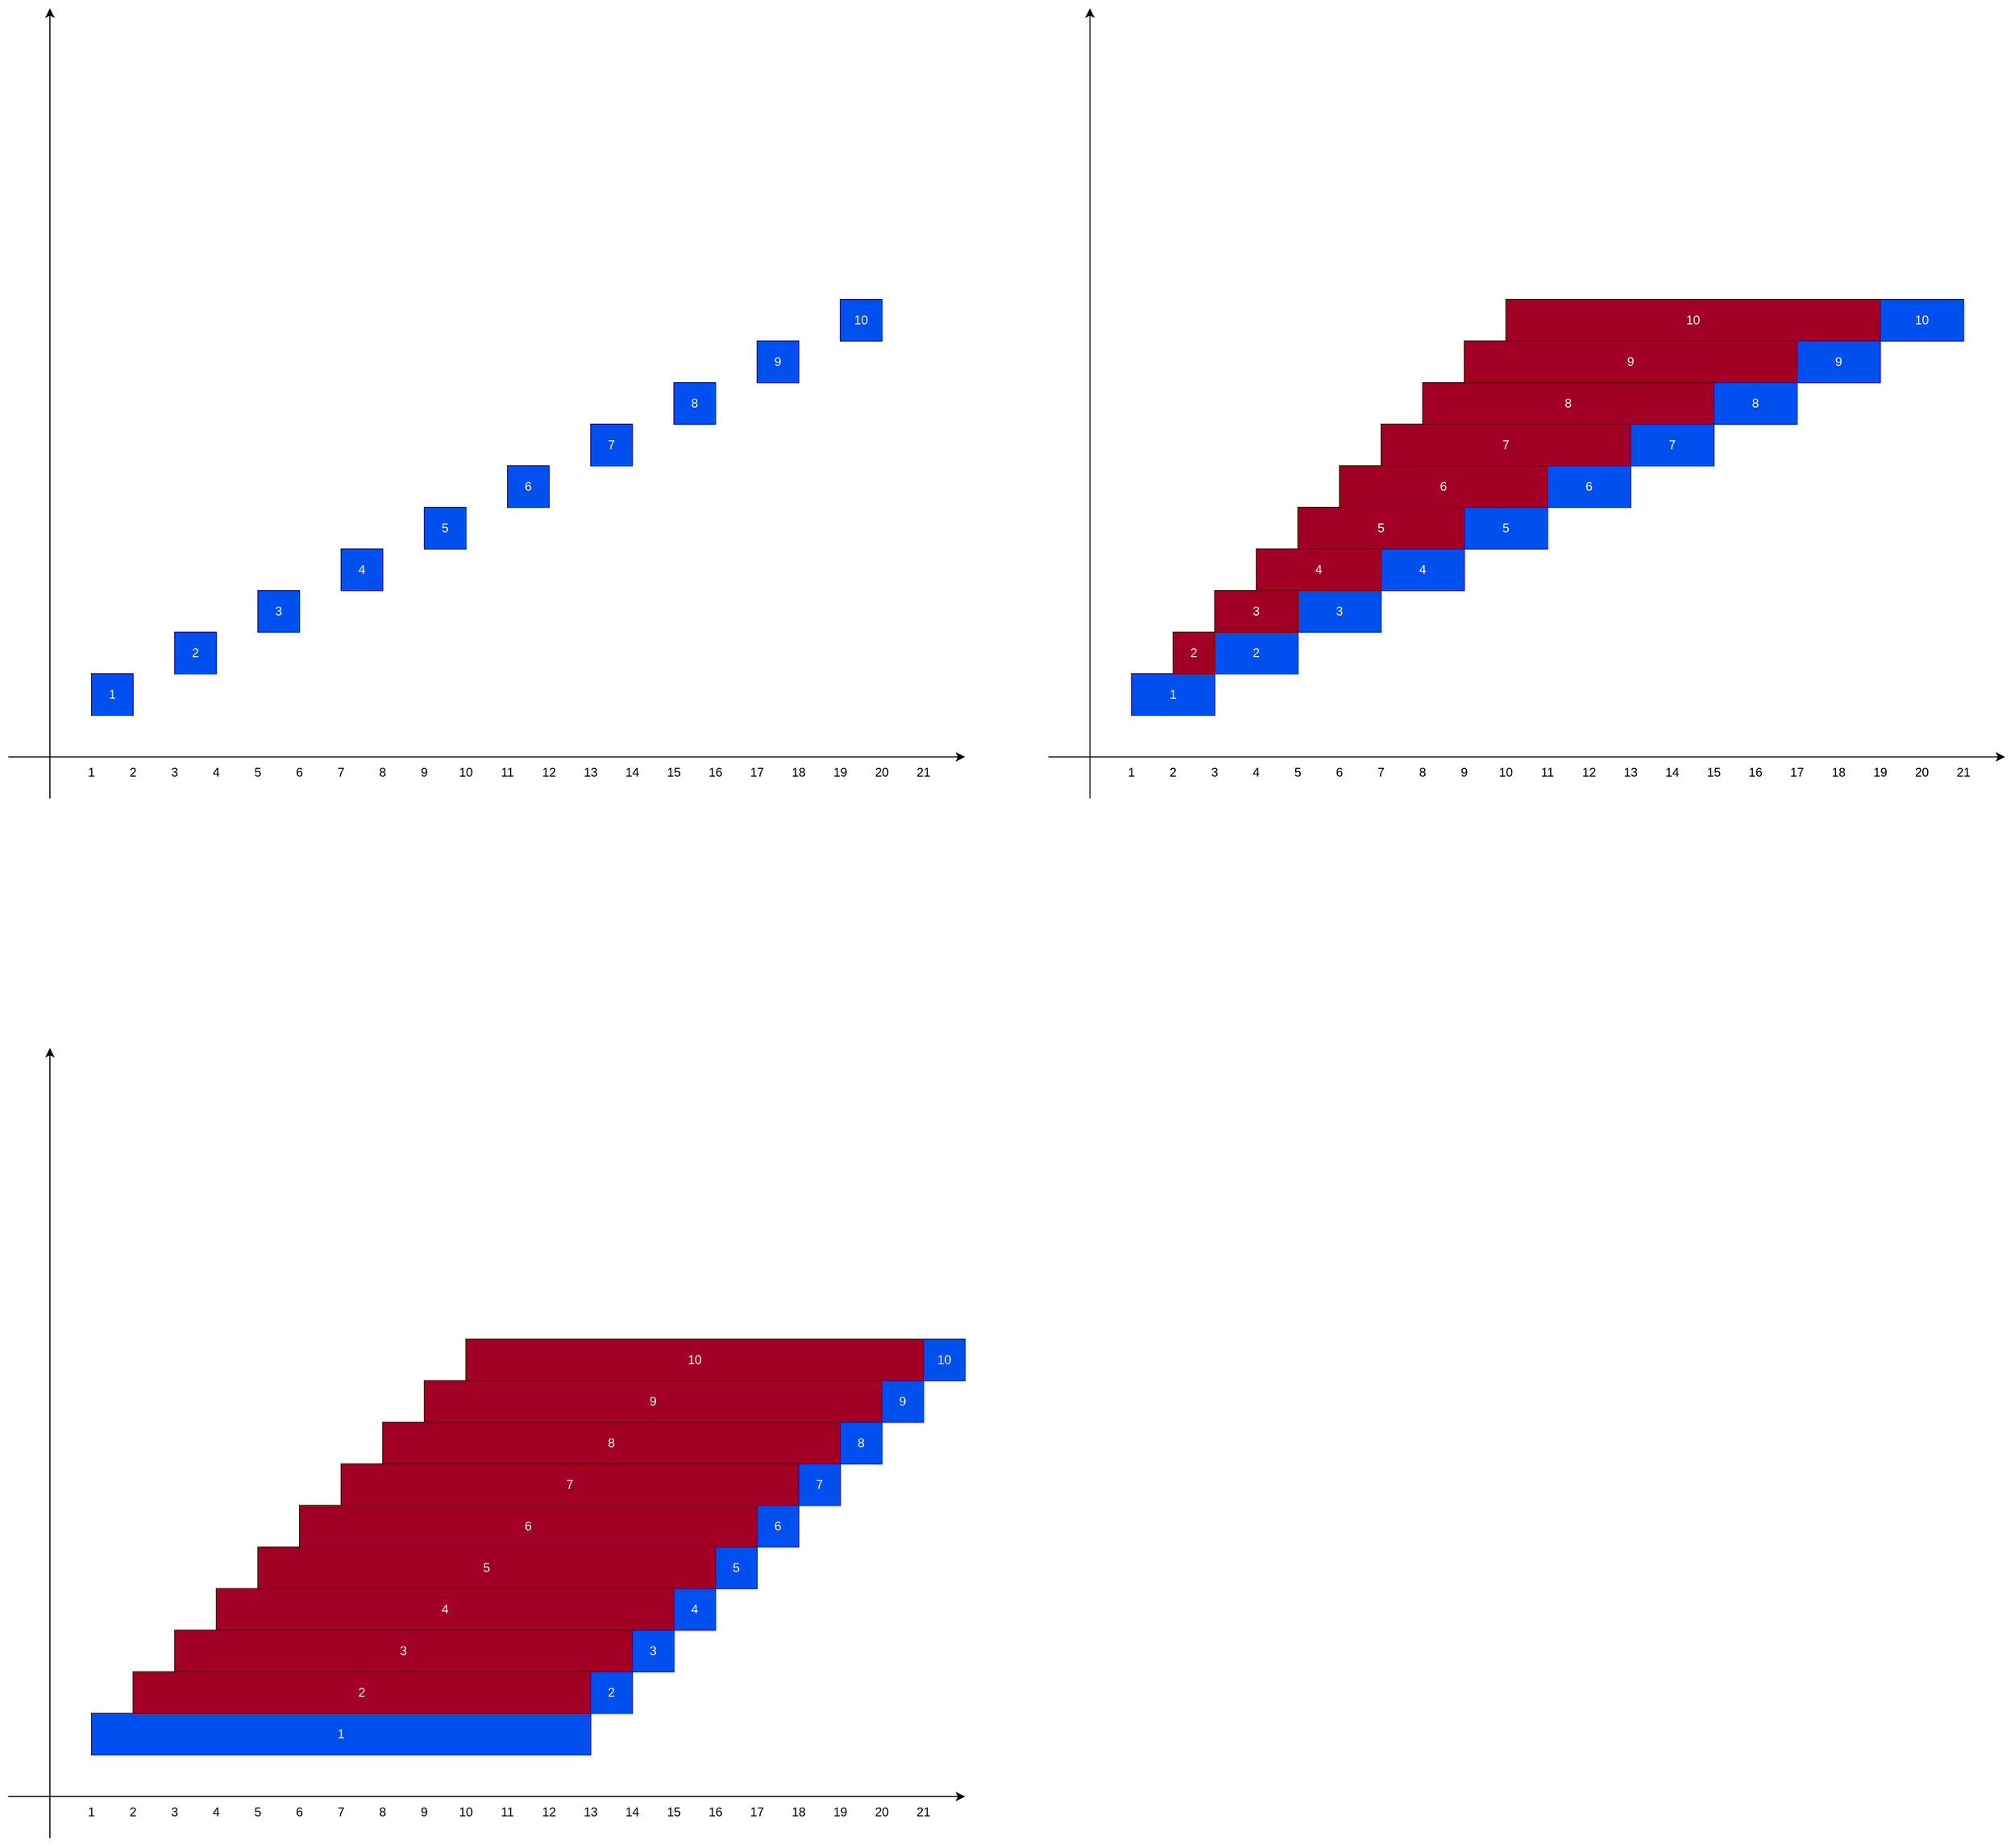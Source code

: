 <mxfile version="15.8.7" type="device"><diagram id="nKmmwHp6VMX2X4QQBpgM" name="페이지-1"><mxGraphModel dx="2844" dy="1714" grid="1" gridSize="10" guides="1" tooltips="1" connect="1" arrows="1" fold="1" page="1" pageScale="1" pageWidth="1000" pageHeight="1000" math="0" shadow="0"><root><mxCell id="0"/><mxCell id="1" parent="0"/><mxCell id="dBkZI5gRMT63naUvql8w-2" value="" style="endArrow=classic;html=1;rounded=0;" edge="1" parent="1"><mxGeometry width="50" height="50" relative="1" as="geometry"><mxPoint x="80" y="800" as="sourcePoint"/><mxPoint x="80" y="40" as="targetPoint"/></mxGeometry></mxCell><mxCell id="dBkZI5gRMT63naUvql8w-3" value="" style="endArrow=classic;html=1;rounded=0;" edge="1" parent="1"><mxGeometry width="50" height="50" relative="1" as="geometry"><mxPoint x="40" y="760" as="sourcePoint"/><mxPoint x="960" y="760" as="targetPoint"/></mxGeometry></mxCell><mxCell id="dBkZI5gRMT63naUvql8w-4" value="1" style="whiteSpace=wrap;html=1;aspect=fixed;fillColor=#0050ef;fontColor=#ffffff;strokeColor=#001DBC;" vertex="1" parent="1"><mxGeometry x="120" y="680" width="40" height="40" as="geometry"/></mxCell><mxCell id="dBkZI5gRMT63naUvql8w-5" value="2" style="whiteSpace=wrap;html=1;aspect=fixed;fillColor=#0050ef;fontColor=#ffffff;strokeColor=#001DBC;" vertex="1" parent="1"><mxGeometry x="200" y="640" width="40" height="40" as="geometry"/></mxCell><mxCell id="dBkZI5gRMT63naUvql8w-6" value="3" style="whiteSpace=wrap;html=1;aspect=fixed;fillColor=#0050ef;fontColor=#ffffff;strokeColor=#001DBC;" vertex="1" parent="1"><mxGeometry x="280" y="600" width="40" height="40" as="geometry"/></mxCell><mxCell id="dBkZI5gRMT63naUvql8w-7" value="4" style="whiteSpace=wrap;html=1;aspect=fixed;fillColor=#0050ef;fontColor=#ffffff;strokeColor=#001DBC;" vertex="1" parent="1"><mxGeometry x="360" y="560" width="40" height="40" as="geometry"/></mxCell><mxCell id="dBkZI5gRMT63naUvql8w-8" value="5" style="whiteSpace=wrap;html=1;aspect=fixed;fillColor=#0050ef;fontColor=#ffffff;strokeColor=#001DBC;" vertex="1" parent="1"><mxGeometry x="440" y="520" width="40" height="40" as="geometry"/></mxCell><mxCell id="dBkZI5gRMT63naUvql8w-9" value="6" style="whiteSpace=wrap;html=1;aspect=fixed;fillColor=#0050ef;fontColor=#ffffff;strokeColor=#001DBC;" vertex="1" parent="1"><mxGeometry x="520" y="480" width="40" height="40" as="geometry"/></mxCell><mxCell id="dBkZI5gRMT63naUvql8w-10" value="7" style="whiteSpace=wrap;html=1;aspect=fixed;fillColor=#0050ef;fontColor=#ffffff;strokeColor=#001DBC;" vertex="1" parent="1"><mxGeometry x="600" y="440" width="40" height="40" as="geometry"/></mxCell><mxCell id="dBkZI5gRMT63naUvql8w-11" value="8" style="whiteSpace=wrap;html=1;aspect=fixed;fillColor=#0050ef;fontColor=#ffffff;strokeColor=#001DBC;" vertex="1" parent="1"><mxGeometry x="680" y="400" width="40" height="40" as="geometry"/></mxCell><mxCell id="dBkZI5gRMT63naUvql8w-12" value="9" style="whiteSpace=wrap;html=1;aspect=fixed;fillColor=#0050ef;fontColor=#ffffff;strokeColor=#001DBC;" vertex="1" parent="1"><mxGeometry x="760" y="360" width="40" height="40" as="geometry"/></mxCell><mxCell id="dBkZI5gRMT63naUvql8w-13" value="10" style="whiteSpace=wrap;html=1;aspect=fixed;fillColor=#0050ef;fontColor=#ffffff;strokeColor=#001DBC;" vertex="1" parent="1"><mxGeometry x="840" y="320" width="40" height="40" as="geometry"/></mxCell><mxCell id="dBkZI5gRMT63naUvql8w-14" value="1" style="text;html=1;strokeColor=none;fillColor=none;align=center;verticalAlign=middle;whiteSpace=wrap;rounded=0;" vertex="1" parent="1"><mxGeometry x="110" y="760" width="20" height="30" as="geometry"/></mxCell><mxCell id="dBkZI5gRMT63naUvql8w-15" value="2" style="text;html=1;strokeColor=none;fillColor=none;align=center;verticalAlign=middle;whiteSpace=wrap;rounded=0;" vertex="1" parent="1"><mxGeometry x="150" y="760" width="20" height="30" as="geometry"/></mxCell><mxCell id="dBkZI5gRMT63naUvql8w-16" value="3" style="text;html=1;strokeColor=none;fillColor=none;align=center;verticalAlign=middle;whiteSpace=wrap;rounded=0;" vertex="1" parent="1"><mxGeometry x="190" y="760" width="20" height="30" as="geometry"/></mxCell><mxCell id="dBkZI5gRMT63naUvql8w-17" value="6" style="text;html=1;strokeColor=none;fillColor=none;align=center;verticalAlign=middle;whiteSpace=wrap;rounded=0;" vertex="1" parent="1"><mxGeometry x="310" y="760" width="20" height="30" as="geometry"/></mxCell><mxCell id="dBkZI5gRMT63naUvql8w-18" value="5" style="text;html=1;strokeColor=none;fillColor=none;align=center;verticalAlign=middle;whiteSpace=wrap;rounded=0;" vertex="1" parent="1"><mxGeometry x="270" y="760" width="20" height="30" as="geometry"/></mxCell><mxCell id="dBkZI5gRMT63naUvql8w-19" value="4" style="text;html=1;strokeColor=none;fillColor=none;align=center;verticalAlign=middle;whiteSpace=wrap;rounded=0;" vertex="1" parent="1"><mxGeometry x="230" y="760" width="20" height="30" as="geometry"/></mxCell><mxCell id="dBkZI5gRMT63naUvql8w-20" value="9" style="text;html=1;strokeColor=none;fillColor=none;align=center;verticalAlign=middle;whiteSpace=wrap;rounded=0;" vertex="1" parent="1"><mxGeometry x="430" y="760" width="20" height="30" as="geometry"/></mxCell><mxCell id="dBkZI5gRMT63naUvql8w-21" value="8" style="text;html=1;strokeColor=none;fillColor=none;align=center;verticalAlign=middle;whiteSpace=wrap;rounded=0;" vertex="1" parent="1"><mxGeometry x="390" y="760" width="20" height="30" as="geometry"/></mxCell><mxCell id="dBkZI5gRMT63naUvql8w-22" value="7" style="text;html=1;strokeColor=none;fillColor=none;align=center;verticalAlign=middle;whiteSpace=wrap;rounded=0;" vertex="1" parent="1"><mxGeometry x="350" y="760" width="20" height="30" as="geometry"/></mxCell><mxCell id="dBkZI5gRMT63naUvql8w-23" value="12" style="text;html=1;strokeColor=none;fillColor=none;align=center;verticalAlign=middle;whiteSpace=wrap;rounded=0;" vertex="1" parent="1"><mxGeometry x="550" y="760" width="20" height="30" as="geometry"/></mxCell><mxCell id="dBkZI5gRMT63naUvql8w-24" value="11" style="text;html=1;strokeColor=none;fillColor=none;align=center;verticalAlign=middle;whiteSpace=wrap;rounded=0;" vertex="1" parent="1"><mxGeometry x="510" y="760" width="20" height="30" as="geometry"/></mxCell><mxCell id="dBkZI5gRMT63naUvql8w-25" value="10" style="text;html=1;strokeColor=none;fillColor=none;align=center;verticalAlign=middle;whiteSpace=wrap;rounded=0;" vertex="1" parent="1"><mxGeometry x="470" y="760" width="20" height="30" as="geometry"/></mxCell><mxCell id="dBkZI5gRMT63naUvql8w-26" value="15" style="text;html=1;strokeColor=none;fillColor=none;align=center;verticalAlign=middle;whiteSpace=wrap;rounded=0;" vertex="1" parent="1"><mxGeometry x="670" y="760" width="20" height="30" as="geometry"/></mxCell><mxCell id="dBkZI5gRMT63naUvql8w-27" value="14" style="text;html=1;strokeColor=none;fillColor=none;align=center;verticalAlign=middle;whiteSpace=wrap;rounded=0;" vertex="1" parent="1"><mxGeometry x="630" y="760" width="20" height="30" as="geometry"/></mxCell><mxCell id="dBkZI5gRMT63naUvql8w-28" value="13" style="text;html=1;strokeColor=none;fillColor=none;align=center;verticalAlign=middle;whiteSpace=wrap;rounded=0;" vertex="1" parent="1"><mxGeometry x="590" y="760" width="20" height="30" as="geometry"/></mxCell><mxCell id="dBkZI5gRMT63naUvql8w-29" value="18" style="text;html=1;strokeColor=none;fillColor=none;align=center;verticalAlign=middle;whiteSpace=wrap;rounded=0;" vertex="1" parent="1"><mxGeometry x="790" y="760" width="20" height="30" as="geometry"/></mxCell><mxCell id="dBkZI5gRMT63naUvql8w-30" value="17" style="text;html=1;strokeColor=none;fillColor=none;align=center;verticalAlign=middle;whiteSpace=wrap;rounded=0;" vertex="1" parent="1"><mxGeometry x="750" y="760" width="20" height="30" as="geometry"/></mxCell><mxCell id="dBkZI5gRMT63naUvql8w-31" value="16" style="text;html=1;strokeColor=none;fillColor=none;align=center;verticalAlign=middle;whiteSpace=wrap;rounded=0;" vertex="1" parent="1"><mxGeometry x="710" y="760" width="20" height="30" as="geometry"/></mxCell><mxCell id="dBkZI5gRMT63naUvql8w-32" value="21" style="text;html=1;strokeColor=none;fillColor=none;align=center;verticalAlign=middle;whiteSpace=wrap;rounded=0;" vertex="1" parent="1"><mxGeometry x="910" y="760" width="20" height="30" as="geometry"/></mxCell><mxCell id="dBkZI5gRMT63naUvql8w-33" value="20" style="text;html=1;strokeColor=none;fillColor=none;align=center;verticalAlign=middle;whiteSpace=wrap;rounded=0;" vertex="1" parent="1"><mxGeometry x="870" y="760" width="20" height="30" as="geometry"/></mxCell><mxCell id="dBkZI5gRMT63naUvql8w-34" value="19" style="text;html=1;strokeColor=none;fillColor=none;align=center;verticalAlign=middle;whiteSpace=wrap;rounded=0;" vertex="1" parent="1"><mxGeometry x="830" y="760" width="20" height="30" as="geometry"/></mxCell><mxCell id="dBkZI5gRMT63naUvql8w-36" value="" style="endArrow=classic;html=1;rounded=0;" edge="1" parent="1"><mxGeometry width="50" height="50" relative="1" as="geometry"><mxPoint x="1080" y="800" as="sourcePoint"/><mxPoint x="1080" y="40" as="targetPoint"/></mxGeometry></mxCell><mxCell id="dBkZI5gRMT63naUvql8w-37" value="" style="endArrow=classic;html=1;rounded=0;" edge="1" parent="1"><mxGeometry width="50" height="50" relative="1" as="geometry"><mxPoint x="1040" y="760" as="sourcePoint"/><mxPoint x="1960" y="760" as="targetPoint"/></mxGeometry></mxCell><mxCell id="dBkZI5gRMT63naUvql8w-48" value="1" style="text;html=1;strokeColor=none;fillColor=none;align=center;verticalAlign=middle;whiteSpace=wrap;rounded=0;" vertex="1" parent="1"><mxGeometry x="1110" y="760" width="20" height="30" as="geometry"/></mxCell><mxCell id="dBkZI5gRMT63naUvql8w-49" value="2" style="text;html=1;strokeColor=none;fillColor=none;align=center;verticalAlign=middle;whiteSpace=wrap;rounded=0;" vertex="1" parent="1"><mxGeometry x="1150" y="760" width="20" height="30" as="geometry"/></mxCell><mxCell id="dBkZI5gRMT63naUvql8w-50" value="3" style="text;html=1;strokeColor=none;fillColor=none;align=center;verticalAlign=middle;whiteSpace=wrap;rounded=0;" vertex="1" parent="1"><mxGeometry x="1190" y="760" width="20" height="30" as="geometry"/></mxCell><mxCell id="dBkZI5gRMT63naUvql8w-51" value="6" style="text;html=1;strokeColor=none;fillColor=none;align=center;verticalAlign=middle;whiteSpace=wrap;rounded=0;" vertex="1" parent="1"><mxGeometry x="1310" y="760" width="20" height="30" as="geometry"/></mxCell><mxCell id="dBkZI5gRMT63naUvql8w-52" value="5" style="text;html=1;strokeColor=none;fillColor=none;align=center;verticalAlign=middle;whiteSpace=wrap;rounded=0;" vertex="1" parent="1"><mxGeometry x="1270" y="760" width="20" height="30" as="geometry"/></mxCell><mxCell id="dBkZI5gRMT63naUvql8w-53" value="4" style="text;html=1;strokeColor=none;fillColor=none;align=center;verticalAlign=middle;whiteSpace=wrap;rounded=0;" vertex="1" parent="1"><mxGeometry x="1230" y="760" width="20" height="30" as="geometry"/></mxCell><mxCell id="dBkZI5gRMT63naUvql8w-54" value="9" style="text;html=1;strokeColor=none;fillColor=none;align=center;verticalAlign=middle;whiteSpace=wrap;rounded=0;" vertex="1" parent="1"><mxGeometry x="1430" y="760" width="20" height="30" as="geometry"/></mxCell><mxCell id="dBkZI5gRMT63naUvql8w-55" value="8" style="text;html=1;strokeColor=none;fillColor=none;align=center;verticalAlign=middle;whiteSpace=wrap;rounded=0;" vertex="1" parent="1"><mxGeometry x="1390" y="760" width="20" height="30" as="geometry"/></mxCell><mxCell id="dBkZI5gRMT63naUvql8w-56" value="7" style="text;html=1;strokeColor=none;fillColor=none;align=center;verticalAlign=middle;whiteSpace=wrap;rounded=0;" vertex="1" parent="1"><mxGeometry x="1350" y="760" width="20" height="30" as="geometry"/></mxCell><mxCell id="dBkZI5gRMT63naUvql8w-57" value="12" style="text;html=1;strokeColor=none;fillColor=none;align=center;verticalAlign=middle;whiteSpace=wrap;rounded=0;" vertex="1" parent="1"><mxGeometry x="1550" y="760" width="20" height="30" as="geometry"/></mxCell><mxCell id="dBkZI5gRMT63naUvql8w-58" value="11" style="text;html=1;strokeColor=none;fillColor=none;align=center;verticalAlign=middle;whiteSpace=wrap;rounded=0;" vertex="1" parent="1"><mxGeometry x="1510" y="760" width="20" height="30" as="geometry"/></mxCell><mxCell id="dBkZI5gRMT63naUvql8w-59" value="10" style="text;html=1;strokeColor=none;fillColor=none;align=center;verticalAlign=middle;whiteSpace=wrap;rounded=0;" vertex="1" parent="1"><mxGeometry x="1470" y="760" width="20" height="30" as="geometry"/></mxCell><mxCell id="dBkZI5gRMT63naUvql8w-60" value="15" style="text;html=1;strokeColor=none;fillColor=none;align=center;verticalAlign=middle;whiteSpace=wrap;rounded=0;" vertex="1" parent="1"><mxGeometry x="1670" y="760" width="20" height="30" as="geometry"/></mxCell><mxCell id="dBkZI5gRMT63naUvql8w-61" value="14" style="text;html=1;strokeColor=none;fillColor=none;align=center;verticalAlign=middle;whiteSpace=wrap;rounded=0;" vertex="1" parent="1"><mxGeometry x="1630" y="760" width="20" height="30" as="geometry"/></mxCell><mxCell id="dBkZI5gRMT63naUvql8w-62" value="13" style="text;html=1;strokeColor=none;fillColor=none;align=center;verticalAlign=middle;whiteSpace=wrap;rounded=0;" vertex="1" parent="1"><mxGeometry x="1590" y="760" width="20" height="30" as="geometry"/></mxCell><mxCell id="dBkZI5gRMT63naUvql8w-63" value="18" style="text;html=1;strokeColor=none;fillColor=none;align=center;verticalAlign=middle;whiteSpace=wrap;rounded=0;" vertex="1" parent="1"><mxGeometry x="1790" y="760" width="20" height="30" as="geometry"/></mxCell><mxCell id="dBkZI5gRMT63naUvql8w-64" value="17" style="text;html=1;strokeColor=none;fillColor=none;align=center;verticalAlign=middle;whiteSpace=wrap;rounded=0;" vertex="1" parent="1"><mxGeometry x="1750" y="760" width="20" height="30" as="geometry"/></mxCell><mxCell id="dBkZI5gRMT63naUvql8w-65" value="16" style="text;html=1;strokeColor=none;fillColor=none;align=center;verticalAlign=middle;whiteSpace=wrap;rounded=0;" vertex="1" parent="1"><mxGeometry x="1710" y="760" width="20" height="30" as="geometry"/></mxCell><mxCell id="dBkZI5gRMT63naUvql8w-66" value="21" style="text;html=1;strokeColor=none;fillColor=none;align=center;verticalAlign=middle;whiteSpace=wrap;rounded=0;" vertex="1" parent="1"><mxGeometry x="1910" y="760" width="20" height="30" as="geometry"/></mxCell><mxCell id="dBkZI5gRMT63naUvql8w-67" value="20" style="text;html=1;strokeColor=none;fillColor=none;align=center;verticalAlign=middle;whiteSpace=wrap;rounded=0;" vertex="1" parent="1"><mxGeometry x="1870" y="760" width="20" height="30" as="geometry"/></mxCell><mxCell id="dBkZI5gRMT63naUvql8w-68" value="19" style="text;html=1;strokeColor=none;fillColor=none;align=center;verticalAlign=middle;whiteSpace=wrap;rounded=0;" vertex="1" parent="1"><mxGeometry x="1830" y="760" width="20" height="30" as="geometry"/></mxCell><mxCell id="dBkZI5gRMT63naUvql8w-69" value="1" style="rounded=0;whiteSpace=wrap;html=1;fillColor=#0050ef;fontColor=#ffffff;strokeColor=#001DBC;" vertex="1" parent="1"><mxGeometry x="1120" y="680" width="80" height="40" as="geometry"/></mxCell><mxCell id="dBkZI5gRMT63naUvql8w-70" value="2" style="rounded=0;whiteSpace=wrap;html=1;fillColor=#0050ef;fontColor=#ffffff;strokeColor=#001DBC;" vertex="1" parent="1"><mxGeometry x="1200" y="640" width="80" height="40" as="geometry"/></mxCell><mxCell id="dBkZI5gRMT63naUvql8w-71" value="3" style="rounded=0;whiteSpace=wrap;html=1;fillColor=#0050ef;fontColor=#ffffff;strokeColor=#001DBC;" vertex="1" parent="1"><mxGeometry x="1280" y="600" width="80" height="40" as="geometry"/></mxCell><mxCell id="dBkZI5gRMT63naUvql8w-72" value="4" style="rounded=0;whiteSpace=wrap;html=1;fillColor=#a20025;fontColor=#ffffff;strokeColor=#6F0000;" vertex="1" parent="1"><mxGeometry x="1240" y="560" width="120" height="40" as="geometry"/></mxCell><mxCell id="dBkZI5gRMT63naUvql8w-73" value="5" style="rounded=0;whiteSpace=wrap;html=1;fillColor=#a20025;fontColor=#ffffff;strokeColor=#6F0000;" vertex="1" parent="1"><mxGeometry x="1280" y="520" width="160" height="40" as="geometry"/></mxCell><mxCell id="dBkZI5gRMT63naUvql8w-74" value="6" style="rounded=0;whiteSpace=wrap;html=1;fillColor=#a20025;fontColor=#ffffff;strokeColor=#6F0000;" vertex="1" parent="1"><mxGeometry x="1320" y="480" width="200" height="40" as="geometry"/></mxCell><mxCell id="dBkZI5gRMT63naUvql8w-75" value="7" style="rounded=0;whiteSpace=wrap;html=1;fillColor=#a20025;fontColor=#ffffff;strokeColor=#6F0000;" vertex="1" parent="1"><mxGeometry x="1360" y="440" width="240" height="40" as="geometry"/></mxCell><mxCell id="dBkZI5gRMT63naUvql8w-76" value="8" style="rounded=0;whiteSpace=wrap;html=1;fillColor=#a20025;fontColor=#ffffff;strokeColor=#6F0000;" vertex="1" parent="1"><mxGeometry x="1400" y="400" width="280" height="40" as="geometry"/></mxCell><mxCell id="dBkZI5gRMT63naUvql8w-77" value="9" style="rounded=0;whiteSpace=wrap;html=1;fillColor=#a20025;fontColor=#ffffff;strokeColor=#6F0000;" vertex="1" parent="1"><mxGeometry x="1440" y="360" width="320" height="40" as="geometry"/></mxCell><mxCell id="dBkZI5gRMT63naUvql8w-78" value="10" style="rounded=0;whiteSpace=wrap;html=1;fillColor=#a20025;fontColor=#ffffff;strokeColor=#6F0000;" vertex="1" parent="1"><mxGeometry x="1480" y="320" width="360" height="40" as="geometry"/></mxCell><mxCell id="dBkZI5gRMT63naUvql8w-80" value="2" style="rounded=0;whiteSpace=wrap;html=1;fillColor=#a20025;fontColor=#ffffff;strokeColor=#6F0000;" vertex="1" parent="1"><mxGeometry x="1160" y="640" width="40" height="40" as="geometry"/></mxCell><mxCell id="dBkZI5gRMT63naUvql8w-81" value="3" style="rounded=0;whiteSpace=wrap;html=1;fillColor=#a20025;fontColor=#ffffff;strokeColor=#6F0000;" vertex="1" parent="1"><mxGeometry x="1200" y="600" width="80" height="40" as="geometry"/></mxCell><mxCell id="dBkZI5gRMT63naUvql8w-82" value="4" style="rounded=0;whiteSpace=wrap;html=1;fillColor=#0050ef;fontColor=#ffffff;strokeColor=#001DBC;" vertex="1" parent="1"><mxGeometry x="1360" y="560" width="80" height="40" as="geometry"/></mxCell><mxCell id="dBkZI5gRMT63naUvql8w-83" value="5" style="rounded=0;whiteSpace=wrap;html=1;fillColor=#0050ef;fontColor=#ffffff;strokeColor=#001DBC;" vertex="1" parent="1"><mxGeometry x="1440" y="520" width="80" height="40" as="geometry"/></mxCell><mxCell id="dBkZI5gRMT63naUvql8w-84" value="6" style="rounded=0;whiteSpace=wrap;html=1;fillColor=#0050ef;fontColor=#ffffff;strokeColor=#001DBC;" vertex="1" parent="1"><mxGeometry x="1520" y="480" width="80" height="40" as="geometry"/></mxCell><mxCell id="dBkZI5gRMT63naUvql8w-85" value="7" style="rounded=0;whiteSpace=wrap;html=1;fillColor=#0050ef;fontColor=#ffffff;strokeColor=#001DBC;" vertex="1" parent="1"><mxGeometry x="1600" y="440" width="80" height="40" as="geometry"/></mxCell><mxCell id="dBkZI5gRMT63naUvql8w-87" value="8" style="rounded=0;whiteSpace=wrap;html=1;fillColor=#0050ef;fontColor=#ffffff;strokeColor=#001DBC;" vertex="1" parent="1"><mxGeometry x="1680" y="400" width="80" height="40" as="geometry"/></mxCell><mxCell id="dBkZI5gRMT63naUvql8w-89" value="9" style="rounded=0;whiteSpace=wrap;html=1;fillColor=#0050ef;fontColor=#ffffff;strokeColor=#001DBC;" vertex="1" parent="1"><mxGeometry x="1760" y="360" width="80" height="40" as="geometry"/></mxCell><mxCell id="dBkZI5gRMT63naUvql8w-90" value="10" style="rounded=0;whiteSpace=wrap;html=1;fillColor=#0050ef;fontColor=#ffffff;strokeColor=#001DBC;" vertex="1" parent="1"><mxGeometry x="1840" y="320" width="80" height="40" as="geometry"/></mxCell><mxCell id="dBkZI5gRMT63naUvql8w-91" value="" style="endArrow=classic;html=1;rounded=0;" edge="1" parent="1"><mxGeometry width="50" height="50" relative="1" as="geometry"><mxPoint x="80" y="1800" as="sourcePoint"/><mxPoint x="80" y="1040" as="targetPoint"/></mxGeometry></mxCell><mxCell id="dBkZI5gRMT63naUvql8w-92" value="" style="endArrow=classic;html=1;rounded=0;" edge="1" parent="1"><mxGeometry width="50" height="50" relative="1" as="geometry"><mxPoint x="40" y="1760" as="sourcePoint"/><mxPoint x="960" y="1760" as="targetPoint"/></mxGeometry></mxCell><mxCell id="dBkZI5gRMT63naUvql8w-93" value="1" style="text;html=1;strokeColor=none;fillColor=none;align=center;verticalAlign=middle;whiteSpace=wrap;rounded=0;" vertex="1" parent="1"><mxGeometry x="110" y="1760" width="20" height="30" as="geometry"/></mxCell><mxCell id="dBkZI5gRMT63naUvql8w-94" value="2" style="text;html=1;strokeColor=none;fillColor=none;align=center;verticalAlign=middle;whiteSpace=wrap;rounded=0;" vertex="1" parent="1"><mxGeometry x="150" y="1760" width="20" height="30" as="geometry"/></mxCell><mxCell id="dBkZI5gRMT63naUvql8w-95" value="3" style="text;html=1;strokeColor=none;fillColor=none;align=center;verticalAlign=middle;whiteSpace=wrap;rounded=0;" vertex="1" parent="1"><mxGeometry x="190" y="1760" width="20" height="30" as="geometry"/></mxCell><mxCell id="dBkZI5gRMT63naUvql8w-96" value="6" style="text;html=1;strokeColor=none;fillColor=none;align=center;verticalAlign=middle;whiteSpace=wrap;rounded=0;" vertex="1" parent="1"><mxGeometry x="310" y="1760" width="20" height="30" as="geometry"/></mxCell><mxCell id="dBkZI5gRMT63naUvql8w-97" value="5" style="text;html=1;strokeColor=none;fillColor=none;align=center;verticalAlign=middle;whiteSpace=wrap;rounded=0;" vertex="1" parent="1"><mxGeometry x="270" y="1760" width="20" height="30" as="geometry"/></mxCell><mxCell id="dBkZI5gRMT63naUvql8w-98" value="4" style="text;html=1;strokeColor=none;fillColor=none;align=center;verticalAlign=middle;whiteSpace=wrap;rounded=0;" vertex="1" parent="1"><mxGeometry x="230" y="1760" width="20" height="30" as="geometry"/></mxCell><mxCell id="dBkZI5gRMT63naUvql8w-99" value="9" style="text;html=1;strokeColor=none;fillColor=none;align=center;verticalAlign=middle;whiteSpace=wrap;rounded=0;" vertex="1" parent="1"><mxGeometry x="430" y="1760" width="20" height="30" as="geometry"/></mxCell><mxCell id="dBkZI5gRMT63naUvql8w-100" value="8" style="text;html=1;strokeColor=none;fillColor=none;align=center;verticalAlign=middle;whiteSpace=wrap;rounded=0;" vertex="1" parent="1"><mxGeometry x="390" y="1760" width="20" height="30" as="geometry"/></mxCell><mxCell id="dBkZI5gRMT63naUvql8w-101" value="7" style="text;html=1;strokeColor=none;fillColor=none;align=center;verticalAlign=middle;whiteSpace=wrap;rounded=0;" vertex="1" parent="1"><mxGeometry x="350" y="1760" width="20" height="30" as="geometry"/></mxCell><mxCell id="dBkZI5gRMT63naUvql8w-102" value="12" style="text;html=1;strokeColor=none;fillColor=none;align=center;verticalAlign=middle;whiteSpace=wrap;rounded=0;" vertex="1" parent="1"><mxGeometry x="550" y="1760" width="20" height="30" as="geometry"/></mxCell><mxCell id="dBkZI5gRMT63naUvql8w-103" value="11" style="text;html=1;strokeColor=none;fillColor=none;align=center;verticalAlign=middle;whiteSpace=wrap;rounded=0;" vertex="1" parent="1"><mxGeometry x="510" y="1760" width="20" height="30" as="geometry"/></mxCell><mxCell id="dBkZI5gRMT63naUvql8w-104" value="10" style="text;html=1;strokeColor=none;fillColor=none;align=center;verticalAlign=middle;whiteSpace=wrap;rounded=0;" vertex="1" parent="1"><mxGeometry x="470" y="1760" width="20" height="30" as="geometry"/></mxCell><mxCell id="dBkZI5gRMT63naUvql8w-105" value="15" style="text;html=1;strokeColor=none;fillColor=none;align=center;verticalAlign=middle;whiteSpace=wrap;rounded=0;" vertex="1" parent="1"><mxGeometry x="670" y="1760" width="20" height="30" as="geometry"/></mxCell><mxCell id="dBkZI5gRMT63naUvql8w-106" value="14" style="text;html=1;strokeColor=none;fillColor=none;align=center;verticalAlign=middle;whiteSpace=wrap;rounded=0;" vertex="1" parent="1"><mxGeometry x="630" y="1760" width="20" height="30" as="geometry"/></mxCell><mxCell id="dBkZI5gRMT63naUvql8w-107" value="13" style="text;html=1;strokeColor=none;fillColor=none;align=center;verticalAlign=middle;whiteSpace=wrap;rounded=0;" vertex="1" parent="1"><mxGeometry x="590" y="1760" width="20" height="30" as="geometry"/></mxCell><mxCell id="dBkZI5gRMT63naUvql8w-108" value="18" style="text;html=1;strokeColor=none;fillColor=none;align=center;verticalAlign=middle;whiteSpace=wrap;rounded=0;" vertex="1" parent="1"><mxGeometry x="790" y="1760" width="20" height="30" as="geometry"/></mxCell><mxCell id="dBkZI5gRMT63naUvql8w-109" value="17" style="text;html=1;strokeColor=none;fillColor=none;align=center;verticalAlign=middle;whiteSpace=wrap;rounded=0;" vertex="1" parent="1"><mxGeometry x="750" y="1760" width="20" height="30" as="geometry"/></mxCell><mxCell id="dBkZI5gRMT63naUvql8w-110" value="16" style="text;html=1;strokeColor=none;fillColor=none;align=center;verticalAlign=middle;whiteSpace=wrap;rounded=0;" vertex="1" parent="1"><mxGeometry x="710" y="1760" width="20" height="30" as="geometry"/></mxCell><mxCell id="dBkZI5gRMT63naUvql8w-111" value="21" style="text;html=1;strokeColor=none;fillColor=none;align=center;verticalAlign=middle;whiteSpace=wrap;rounded=0;" vertex="1" parent="1"><mxGeometry x="910" y="1760" width="20" height="30" as="geometry"/></mxCell><mxCell id="dBkZI5gRMT63naUvql8w-112" value="20" style="text;html=1;strokeColor=none;fillColor=none;align=center;verticalAlign=middle;whiteSpace=wrap;rounded=0;" vertex="1" parent="1"><mxGeometry x="870" y="1760" width="20" height="30" as="geometry"/></mxCell><mxCell id="dBkZI5gRMT63naUvql8w-113" value="19" style="text;html=1;strokeColor=none;fillColor=none;align=center;verticalAlign=middle;whiteSpace=wrap;rounded=0;" vertex="1" parent="1"><mxGeometry x="830" y="1760" width="20" height="30" as="geometry"/></mxCell><mxCell id="dBkZI5gRMT63naUvql8w-114" value="1" style="rounded=0;whiteSpace=wrap;html=1;fillColor=#0050ef;fontColor=#ffffff;strokeColor=#001DBC;" vertex="1" parent="1"><mxGeometry x="120" y="1680" width="480" height="40" as="geometry"/></mxCell><mxCell id="dBkZI5gRMT63naUvql8w-115" value="2" style="rounded=0;whiteSpace=wrap;html=1;fillColor=#a20025;fontColor=#ffffff;strokeColor=#6F0000;" vertex="1" parent="1"><mxGeometry x="160" y="1640" width="440" height="40" as="geometry"/></mxCell><mxCell id="dBkZI5gRMT63naUvql8w-116" value="3" style="rounded=0;whiteSpace=wrap;html=1;fillColor=#a20025;fontColor=#ffffff;strokeColor=#6F0000;" vertex="1" parent="1"><mxGeometry x="200" y="1600" width="440" height="40" as="geometry"/></mxCell><mxCell id="dBkZI5gRMT63naUvql8w-126" value="4" style="rounded=0;whiteSpace=wrap;html=1;fillColor=#a20025;fontColor=#ffffff;strokeColor=#6F0000;" vertex="1" parent="1"><mxGeometry x="240" y="1560" width="440" height="40" as="geometry"/></mxCell><mxCell id="dBkZI5gRMT63naUvql8w-127" value="5" style="rounded=0;whiteSpace=wrap;html=1;fillColor=#a20025;fontColor=#ffffff;strokeColor=#6F0000;" vertex="1" parent="1"><mxGeometry x="280" y="1520" width="440" height="40" as="geometry"/></mxCell><mxCell id="dBkZI5gRMT63naUvql8w-128" value="6" style="rounded=0;whiteSpace=wrap;html=1;fillColor=#a20025;fontColor=#ffffff;strokeColor=#6F0000;" vertex="1" parent="1"><mxGeometry x="320" y="1480" width="440" height="40" as="geometry"/></mxCell><mxCell id="dBkZI5gRMT63naUvql8w-129" value="7" style="rounded=0;whiteSpace=wrap;html=1;fillColor=#a20025;fontColor=#ffffff;strokeColor=#6F0000;" vertex="1" parent="1"><mxGeometry x="360" y="1440" width="440" height="40" as="geometry"/></mxCell><mxCell id="dBkZI5gRMT63naUvql8w-130" value="8" style="rounded=0;whiteSpace=wrap;html=1;fillColor=#a20025;fontColor=#ffffff;strokeColor=#6F0000;" vertex="1" parent="1"><mxGeometry x="400" y="1400" width="440" height="40" as="geometry"/></mxCell><mxCell id="dBkZI5gRMT63naUvql8w-131" value="9" style="rounded=0;whiteSpace=wrap;html=1;fillColor=#a20025;fontColor=#ffffff;strokeColor=#6F0000;" vertex="1" parent="1"><mxGeometry x="440" y="1360" width="440" height="40" as="geometry"/></mxCell><mxCell id="dBkZI5gRMT63naUvql8w-132" value="10" style="rounded=0;whiteSpace=wrap;html=1;fillColor=#a20025;fontColor=#ffffff;strokeColor=#6F0000;" vertex="1" parent="1"><mxGeometry x="480" y="1320" width="440" height="40" as="geometry"/></mxCell><mxCell id="dBkZI5gRMT63naUvql8w-134" value="2" style="rounded=0;whiteSpace=wrap;html=1;fillColor=#0050ef;fontColor=#ffffff;strokeColor=#001DBC;" vertex="1" parent="1"><mxGeometry x="600" y="1640" width="40" height="40" as="geometry"/></mxCell><mxCell id="dBkZI5gRMT63naUvql8w-135" value="3" style="rounded=0;whiteSpace=wrap;html=1;fillColor=#0050ef;fontColor=#ffffff;strokeColor=#001DBC;" vertex="1" parent="1"><mxGeometry x="640" y="1600" width="40" height="40" as="geometry"/></mxCell><mxCell id="dBkZI5gRMT63naUvql8w-136" value="4" style="rounded=0;whiteSpace=wrap;html=1;fillColor=#0050ef;fontColor=#ffffff;strokeColor=#001DBC;" vertex="1" parent="1"><mxGeometry x="680" y="1560" width="40" height="40" as="geometry"/></mxCell><mxCell id="dBkZI5gRMT63naUvql8w-137" value="5" style="rounded=0;whiteSpace=wrap;html=1;fillColor=#0050ef;fontColor=#ffffff;strokeColor=#001DBC;" vertex="1" parent="1"><mxGeometry x="720" y="1520" width="40" height="40" as="geometry"/></mxCell><mxCell id="dBkZI5gRMT63naUvql8w-138" value="8" style="rounded=0;whiteSpace=wrap;html=1;fillColor=#0050ef;fontColor=#ffffff;strokeColor=#001DBC;" vertex="1" parent="1"><mxGeometry x="840" y="1400" width="40" height="40" as="geometry"/></mxCell><mxCell id="dBkZI5gRMT63naUvql8w-139" value="6" style="rounded=0;whiteSpace=wrap;html=1;fillColor=#0050ef;fontColor=#ffffff;strokeColor=#001DBC;" vertex="1" parent="1"><mxGeometry x="760" y="1480" width="40" height="40" as="geometry"/></mxCell><mxCell id="dBkZI5gRMT63naUvql8w-140" value="7" style="rounded=0;whiteSpace=wrap;html=1;fillColor=#0050ef;fontColor=#ffffff;strokeColor=#001DBC;" vertex="1" parent="1"><mxGeometry x="800" y="1440" width="40" height="40" as="geometry"/></mxCell><mxCell id="dBkZI5gRMT63naUvql8w-142" value="9" style="rounded=0;whiteSpace=wrap;html=1;fillColor=#0050ef;fontColor=#ffffff;strokeColor=#001DBC;" vertex="1" parent="1"><mxGeometry x="880" y="1360" width="40" height="40" as="geometry"/></mxCell><mxCell id="dBkZI5gRMT63naUvql8w-143" value="10" style="rounded=0;whiteSpace=wrap;html=1;fillColor=#0050ef;fontColor=#ffffff;strokeColor=#001DBC;" vertex="1" parent="1"><mxGeometry x="920" y="1320" width="40" height="40" as="geometry"/></mxCell></root></mxGraphModel></diagram></mxfile>